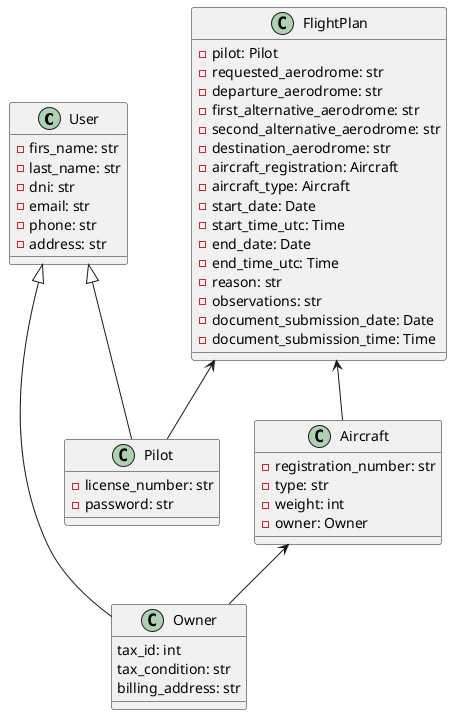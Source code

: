 @startuml class

class User {
    - firs_name: str
    - last_name: str
    - dni: str
    - email: str
    - phone: str
    - address: str
}

class Pilot extends User {
    - license_number: str
    - password: str
}

class Owner extends User{
    tax_id: int
    tax_condition: str
    billing_address: str
}

class Aircraft {
    - registration_number: str
    - type: str
    - weight: int
    - owner: Owner
}

class FlightPlan {
    - pilot: Pilot
    - requested_aerodrome: str
    - departure_aerodrome: str
    - first_alternative_aerodrome: str
    - second_alternative_aerodrome: str
    - destination_aerodrome: str
    - aircraft_registration: Aircraft
    - aircraft_type: Aircraft
    - start_date: Date
    - start_time_utc: Time
    - end_date: Date
    - end_time_utc: Time
    - reason: str
    - observations: str
    - document_submission_date: Date
    - document_submission_time: Time
}




Aircraft <-- Owner
FlightPlan <-- Pilot
FlightPlan <-- Aircraft

@enduml
